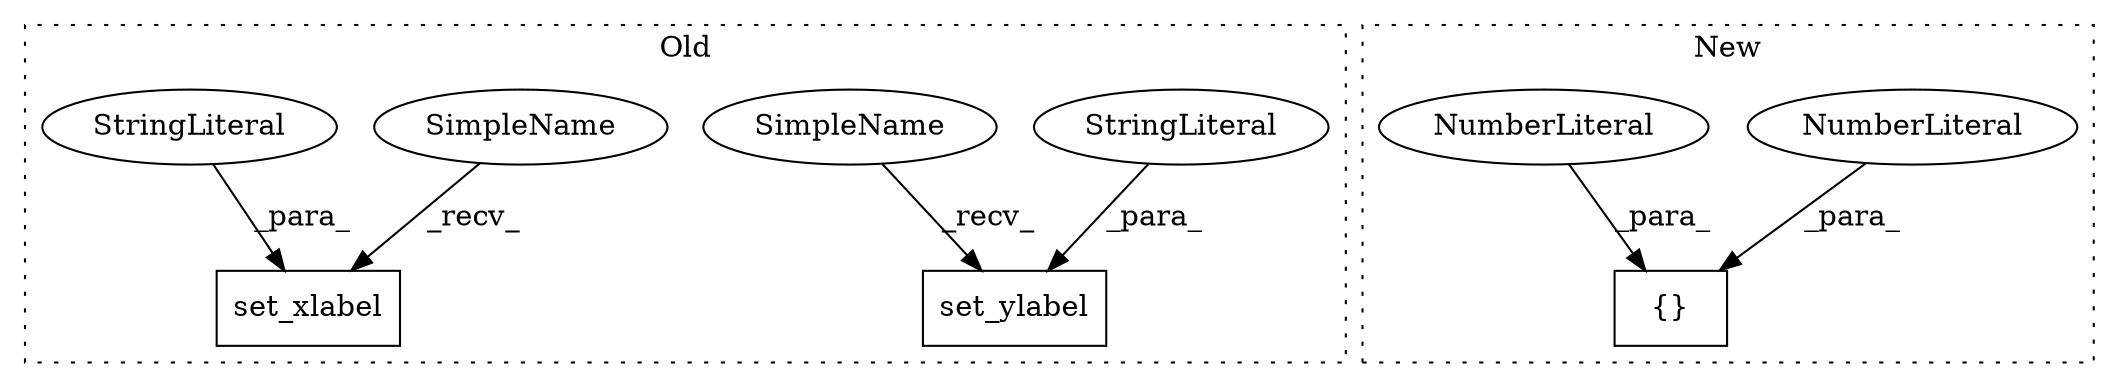 digraph G {
subgraph cluster0 {
1 [label="set_ylabel" a="32" s="5988,6001" l="11,1" shape="box"];
3 [label="StringLiteral" a="45" s="5999" l="2" shape="ellipse"];
6 [label="set_xlabel" a="32" s="6042,6055" l="11,1" shape="box"];
7 [label="StringLiteral" a="45" s="6053" l="2" shape="ellipse"];
8 [label="SimpleName" a="42" s="5985" l="2" shape="ellipse"];
9 [label="SimpleName" a="42" s="6039" l="2" shape="ellipse"];
label = "Old";
style="dotted";
}
subgraph cluster1 {
2 [label="{}" a="4" s="4744,4748" l="1,1" shape="box"];
4 [label="NumberLiteral" a="34" s="4745" l="1" shape="ellipse"];
5 [label="NumberLiteral" a="34" s="4747" l="1" shape="ellipse"];
label = "New";
style="dotted";
}
3 -> 1 [label="_para_"];
4 -> 2 [label="_para_"];
5 -> 2 [label="_para_"];
7 -> 6 [label="_para_"];
8 -> 1 [label="_recv_"];
9 -> 6 [label="_recv_"];
}